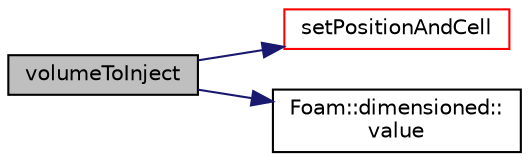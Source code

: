 digraph "volumeToInject"
{
  bgcolor="transparent";
  edge [fontname="Helvetica",fontsize="10",labelfontname="Helvetica",labelfontsize="10"];
  node [fontname="Helvetica",fontsize="10",shape=record];
  rankdir="LR";
  Node241 [label="volumeToInject",height=0.2,width=0.4,color="black", fillcolor="grey75", style="filled", fontcolor="black"];
  Node241 -> Node242 [color="midnightblue",fontsize="10",style="solid",fontname="Helvetica"];
  Node242 [label="setPositionAndCell",height=0.2,width=0.4,color="red",URL="$a25221.html#a64ab8345fbd202af3bbab93b25d90105",tooltip="Set the injection position and owner cell, tetFace and tetPt. "];
  Node241 -> Node245 [color="midnightblue",fontsize="10",style="solid",fontname="Helvetica"];
  Node245 [label="Foam::dimensioned::\lvalue",height=0.2,width=0.4,color="black",URL="$a27473.html#a7948200a26c85fc3a83ffa510a91d668",tooltip="Return const reference to value. "];
}
